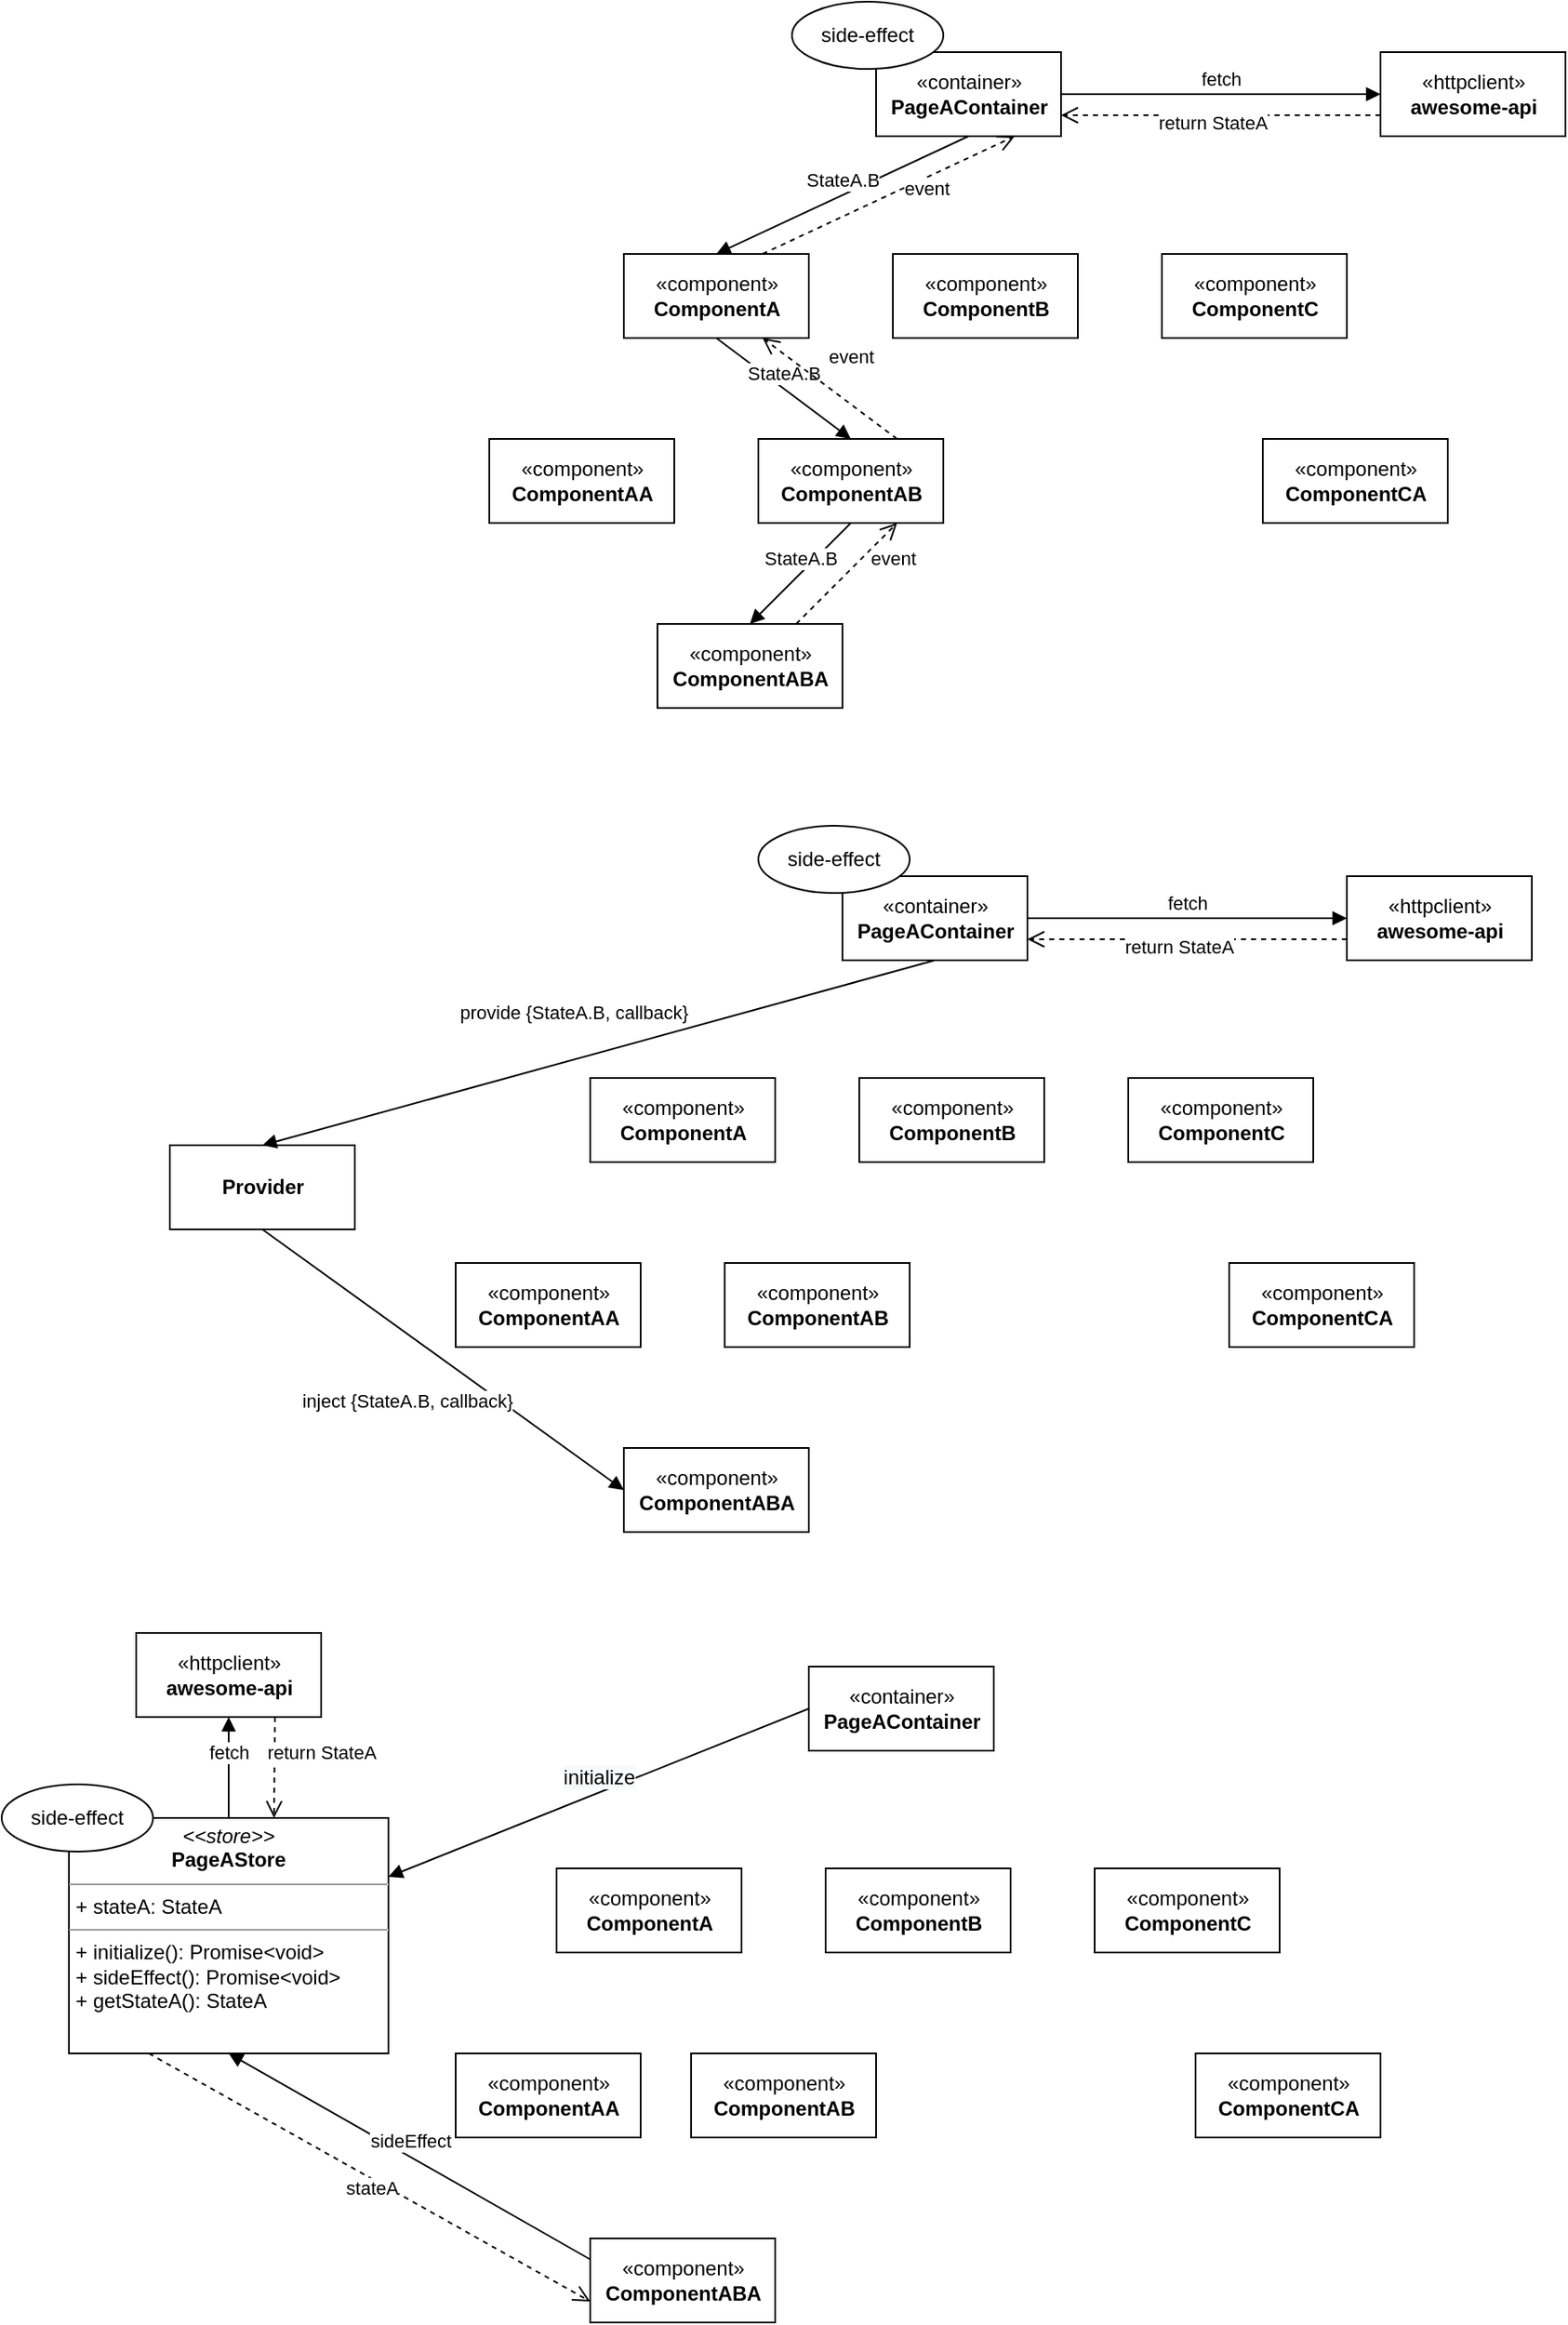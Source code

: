 <mxfile version="15.9.6" type="github">
  <diagram id="x_Y-9gBi52aDw3432fud" name="Page-1">
    <mxGraphModel dx="1648" dy="1040" grid="1" gridSize="10" guides="1" tooltips="1" connect="1" arrows="1" fold="1" page="1" pageScale="1" pageWidth="827" pageHeight="1169" math="0" shadow="0">
      <root>
        <mxCell id="0" />
        <mxCell id="1" parent="0" />
        <mxCell id="G-ARzM8IF2WZVV8o6lQh-1" value="«container»&lt;br&gt;&lt;b&gt;PageAContainer&lt;/b&gt;" style="html=1;" vertex="1" parent="1">
          <mxGeometry x="360" y="500" width="110" height="50" as="geometry" />
        </mxCell>
        <mxCell id="G-ARzM8IF2WZVV8o6lQh-2" value="«component»&lt;br&gt;&lt;b&gt;ComponentA&lt;/b&gt;" style="html=1;" vertex="1" parent="1">
          <mxGeometry x="210" y="620" width="110" height="50" as="geometry" />
        </mxCell>
        <mxCell id="G-ARzM8IF2WZVV8o6lQh-3" value="«component»&lt;br&gt;&lt;b&gt;ComponentB&lt;/b&gt;" style="html=1;" vertex="1" parent="1">
          <mxGeometry x="370" y="620" width="110" height="50" as="geometry" />
        </mxCell>
        <mxCell id="G-ARzM8IF2WZVV8o6lQh-4" value="«component»&lt;br&gt;&lt;b&gt;ComponentC&lt;/b&gt;" style="html=1;" vertex="1" parent="1">
          <mxGeometry x="530" y="620" width="110" height="50" as="geometry" />
        </mxCell>
        <mxCell id="G-ARzM8IF2WZVV8o6lQh-6" value="«component»&lt;br&gt;&lt;b&gt;ComponentAA&lt;/b&gt;" style="html=1;" vertex="1" parent="1">
          <mxGeometry x="130" y="730" width="110" height="50" as="geometry" />
        </mxCell>
        <mxCell id="G-ARzM8IF2WZVV8o6lQh-7" value="«component»&lt;br&gt;&lt;b&gt;ComponentAB&lt;/b&gt;" style="html=1;" vertex="1" parent="1">
          <mxGeometry x="290" y="730" width="110" height="50" as="geometry" />
        </mxCell>
        <mxCell id="G-ARzM8IF2WZVV8o6lQh-8" value="«component»&lt;br&gt;&lt;b&gt;ComponentABA&lt;/b&gt;" style="html=1;" vertex="1" parent="1">
          <mxGeometry x="230" y="840" width="110" height="50" as="geometry" />
        </mxCell>
        <mxCell id="G-ARzM8IF2WZVV8o6lQh-9" value="«component»&lt;br&gt;&lt;b&gt;ComponentCA&lt;/b&gt;" style="html=1;" vertex="1" parent="1">
          <mxGeometry x="590" y="730" width="110" height="50" as="geometry" />
        </mxCell>
        <mxCell id="G-ARzM8IF2WZVV8o6lQh-10" value="«httpclient»&lt;br&gt;&lt;b&gt;awesome-api&lt;/b&gt;" style="html=1;" vertex="1" parent="1">
          <mxGeometry x="660" y="500" width="110" height="50" as="geometry" />
        </mxCell>
        <mxCell id="G-ARzM8IF2WZVV8o6lQh-11" value="fetch" style="html=1;verticalAlign=bottom;endArrow=block;rounded=0;entryX=0;entryY=0.5;entryDx=0;entryDy=0;exitX=1;exitY=0.5;exitDx=0;exitDy=0;" edge="1" parent="1" source="G-ARzM8IF2WZVV8o6lQh-1" target="G-ARzM8IF2WZVV8o6lQh-10">
          <mxGeometry width="80" relative="1" as="geometry">
            <mxPoint x="340" y="770" as="sourcePoint" />
            <mxPoint x="420" y="770" as="targetPoint" />
          </mxGeometry>
        </mxCell>
        <mxCell id="G-ARzM8IF2WZVV8o6lQh-12" value="return StateA" style="html=1;verticalAlign=bottom;endArrow=open;dashed=1;endSize=8;rounded=0;exitX=0;exitY=0.75;exitDx=0;exitDy=0;entryX=1;entryY=0.75;entryDx=0;entryDy=0;" edge="1" parent="1" source="G-ARzM8IF2WZVV8o6lQh-10" target="G-ARzM8IF2WZVV8o6lQh-1">
          <mxGeometry x="0.053" y="13" relative="1" as="geometry">
            <mxPoint x="420" y="770" as="sourcePoint" />
            <mxPoint x="340" y="770" as="targetPoint" />
            <mxPoint as="offset" />
          </mxGeometry>
        </mxCell>
        <mxCell id="G-ARzM8IF2WZVV8o6lQh-27" value="side-effect" style="ellipse;whiteSpace=wrap;html=1;" vertex="1" parent="1">
          <mxGeometry x="310" y="470" width="90" height="40" as="geometry" />
        </mxCell>
        <mxCell id="G-ARzM8IF2WZVV8o6lQh-54" value="StateA.B" style="html=1;verticalAlign=bottom;endArrow=block;rounded=0;exitX=0.5;exitY=1;exitDx=0;exitDy=0;entryX=0.5;entryY=0;entryDx=0;entryDy=0;" edge="1" parent="1" source="G-ARzM8IF2WZVV8o6lQh-1" target="G-ARzM8IF2WZVV8o6lQh-2">
          <mxGeometry width="80" relative="1" as="geometry">
            <mxPoint x="290" y="700" as="sourcePoint" />
            <mxPoint x="370" y="700" as="targetPoint" />
          </mxGeometry>
        </mxCell>
        <mxCell id="G-ARzM8IF2WZVV8o6lQh-55" value="StateA.B" style="html=1;verticalAlign=bottom;endArrow=block;rounded=0;exitX=0.5;exitY=1;exitDx=0;exitDy=0;entryX=0.5;entryY=0;entryDx=0;entryDy=0;" edge="1" parent="1" source="G-ARzM8IF2WZVV8o6lQh-2" target="G-ARzM8IF2WZVV8o6lQh-7">
          <mxGeometry width="80" relative="1" as="geometry">
            <mxPoint x="425" y="560" as="sourcePoint" />
            <mxPoint x="275" y="630" as="targetPoint" />
          </mxGeometry>
        </mxCell>
        <mxCell id="G-ARzM8IF2WZVV8o6lQh-56" value="StateA.B" style="html=1;verticalAlign=bottom;endArrow=block;rounded=0;exitX=0.5;exitY=1;exitDx=0;exitDy=0;entryX=0.5;entryY=0;entryDx=0;entryDy=0;" edge="1" parent="1" source="G-ARzM8IF2WZVV8o6lQh-7" target="G-ARzM8IF2WZVV8o6lQh-8">
          <mxGeometry width="80" relative="1" as="geometry">
            <mxPoint x="435" y="570" as="sourcePoint" />
            <mxPoint x="285" y="640" as="targetPoint" />
          </mxGeometry>
        </mxCell>
        <mxCell id="G-ARzM8IF2WZVV8o6lQh-57" value="event" style="html=1;verticalAlign=bottom;endArrow=open;dashed=1;endSize=8;rounded=0;exitX=0.75;exitY=0;exitDx=0;exitDy=0;entryX=0.75;entryY=1;entryDx=0;entryDy=0;" edge="1" parent="1" source="G-ARzM8IF2WZVV8o6lQh-8" target="G-ARzM8IF2WZVV8o6lQh-7">
          <mxGeometry x="0.458" y="-19" relative="1" as="geometry">
            <mxPoint x="380" y="700" as="sourcePoint" />
            <mxPoint x="300" y="700" as="targetPoint" />
            <mxPoint as="offset" />
          </mxGeometry>
        </mxCell>
        <mxCell id="G-ARzM8IF2WZVV8o6lQh-58" value="event" style="html=1;verticalAlign=bottom;endArrow=open;dashed=1;endSize=8;rounded=0;exitX=0.75;exitY=0;exitDx=0;exitDy=0;entryX=0.75;entryY=1;entryDx=0;entryDy=0;" edge="1" parent="1" source="G-ARzM8IF2WZVV8o6lQh-7" target="G-ARzM8IF2WZVV8o6lQh-2">
          <mxGeometry x="-0.08" y="-15" relative="1" as="geometry">
            <mxPoint x="322.5" y="850" as="sourcePoint" />
            <mxPoint x="382.5" y="790" as="targetPoint" />
            <mxPoint as="offset" />
          </mxGeometry>
        </mxCell>
        <mxCell id="G-ARzM8IF2WZVV8o6lQh-59" value="event" style="html=1;verticalAlign=bottom;endArrow=open;dashed=1;endSize=8;rounded=0;exitX=0.75;exitY=0;exitDx=0;exitDy=0;entryX=0.75;entryY=1;entryDx=0;entryDy=0;" edge="1" parent="1" source="G-ARzM8IF2WZVV8o6lQh-2" target="G-ARzM8IF2WZVV8o6lQh-1">
          <mxGeometry x="0.221" y="-14" relative="1" as="geometry">
            <mxPoint x="332.5" y="860" as="sourcePoint" />
            <mxPoint x="392.5" y="800" as="targetPoint" />
            <mxPoint as="offset" />
          </mxGeometry>
        </mxCell>
        <mxCell id="G-ARzM8IF2WZVV8o6lQh-60" value="«container»&lt;br&gt;&lt;b&gt;PageAContainer&lt;/b&gt;" style="html=1;" vertex="1" parent="1">
          <mxGeometry x="340" y="990" width="110" height="50" as="geometry" />
        </mxCell>
        <mxCell id="G-ARzM8IF2WZVV8o6lQh-61" value="«component»&lt;br&gt;&lt;b&gt;ComponentA&lt;/b&gt;" style="html=1;" vertex="1" parent="1">
          <mxGeometry x="190" y="1110" width="110" height="50" as="geometry" />
        </mxCell>
        <mxCell id="G-ARzM8IF2WZVV8o6lQh-62" value="«component»&lt;br&gt;&lt;b&gt;ComponentB&lt;/b&gt;" style="html=1;" vertex="1" parent="1">
          <mxGeometry x="350" y="1110" width="110" height="50" as="geometry" />
        </mxCell>
        <mxCell id="G-ARzM8IF2WZVV8o6lQh-63" value="«component»&lt;br&gt;&lt;b&gt;ComponentC&lt;/b&gt;" style="html=1;" vertex="1" parent="1">
          <mxGeometry x="510" y="1110" width="110" height="50" as="geometry" />
        </mxCell>
        <mxCell id="G-ARzM8IF2WZVV8o6lQh-64" value="«component»&lt;br&gt;&lt;b&gt;ComponentAA&lt;/b&gt;" style="html=1;" vertex="1" parent="1">
          <mxGeometry x="110" y="1220" width="110" height="50" as="geometry" />
        </mxCell>
        <mxCell id="G-ARzM8IF2WZVV8o6lQh-65" value="«component»&lt;br&gt;&lt;b&gt;ComponentAB&lt;/b&gt;" style="html=1;" vertex="1" parent="1">
          <mxGeometry x="270" y="1220" width="110" height="50" as="geometry" />
        </mxCell>
        <mxCell id="G-ARzM8IF2WZVV8o6lQh-66" value="«component»&lt;br&gt;&lt;b&gt;ComponentABA&lt;/b&gt;" style="html=1;" vertex="1" parent="1">
          <mxGeometry x="210" y="1330" width="110" height="50" as="geometry" />
        </mxCell>
        <mxCell id="G-ARzM8IF2WZVV8o6lQh-67" value="«component»&lt;br&gt;&lt;b&gt;ComponentCA&lt;/b&gt;" style="html=1;" vertex="1" parent="1">
          <mxGeometry x="570" y="1220" width="110" height="50" as="geometry" />
        </mxCell>
        <mxCell id="G-ARzM8IF2WZVV8o6lQh-68" value="«httpclient»&lt;br&gt;&lt;b&gt;awesome-api&lt;/b&gt;" style="html=1;" vertex="1" parent="1">
          <mxGeometry x="640" y="990" width="110" height="50" as="geometry" />
        </mxCell>
        <mxCell id="G-ARzM8IF2WZVV8o6lQh-69" value="fetch" style="html=1;verticalAlign=bottom;endArrow=block;rounded=0;entryX=0;entryY=0.5;entryDx=0;entryDy=0;exitX=1;exitY=0.5;exitDx=0;exitDy=0;" edge="1" parent="1" source="G-ARzM8IF2WZVV8o6lQh-60" target="G-ARzM8IF2WZVV8o6lQh-68">
          <mxGeometry width="80" relative="1" as="geometry">
            <mxPoint x="320" y="1260" as="sourcePoint" />
            <mxPoint x="400" y="1260" as="targetPoint" />
          </mxGeometry>
        </mxCell>
        <mxCell id="G-ARzM8IF2WZVV8o6lQh-70" value="return StateA" style="html=1;verticalAlign=bottom;endArrow=open;dashed=1;endSize=8;rounded=0;exitX=0;exitY=0.75;exitDx=0;exitDy=0;entryX=1;entryY=0.75;entryDx=0;entryDy=0;" edge="1" parent="1" source="G-ARzM8IF2WZVV8o6lQh-68" target="G-ARzM8IF2WZVV8o6lQh-60">
          <mxGeometry x="0.053" y="13" relative="1" as="geometry">
            <mxPoint x="400" y="1260" as="sourcePoint" />
            <mxPoint x="320" y="1260" as="targetPoint" />
            <mxPoint as="offset" />
          </mxGeometry>
        </mxCell>
        <mxCell id="G-ARzM8IF2WZVV8o6lQh-71" value="side-effect" style="ellipse;whiteSpace=wrap;html=1;" vertex="1" parent="1">
          <mxGeometry x="290" y="960" width="90" height="40" as="geometry" />
        </mxCell>
        <mxCell id="G-ARzM8IF2WZVV8o6lQh-79" value="&lt;b&gt;Provider&lt;/b&gt;" style="html=1;" vertex="1" parent="1">
          <mxGeometry x="-60" y="1150" width="110" height="50" as="geometry" />
        </mxCell>
        <mxCell id="G-ARzM8IF2WZVV8o6lQh-80" value="provide {StateA.B, callback}" style="html=1;verticalAlign=bottom;endArrow=block;rounded=0;exitX=0.5;exitY=1;exitDx=0;exitDy=0;entryX=0.5;entryY=0;entryDx=0;entryDy=0;" edge="1" parent="1" source="G-ARzM8IF2WZVV8o6lQh-60" target="G-ARzM8IF2WZVV8o6lQh-79">
          <mxGeometry x="0.051" y="-18" width="80" relative="1" as="geometry">
            <mxPoint x="300" y="1110" as="sourcePoint" />
            <mxPoint x="380" y="1110" as="targetPoint" />
            <mxPoint as="offset" />
          </mxGeometry>
        </mxCell>
        <mxCell id="G-ARzM8IF2WZVV8o6lQh-82" value="inject {StateA.B, callback}" style="html=1;verticalAlign=bottom;endArrow=block;rounded=0;entryX=0;entryY=0.5;entryDx=0;entryDy=0;exitX=0.5;exitY=1;exitDx=0;exitDy=0;" edge="1" parent="1" source="G-ARzM8IF2WZVV8o6lQh-79" target="G-ARzM8IF2WZVV8o6lQh-66">
          <mxGeometry x="0.006" y="-40" width="80" relative="1" as="geometry">
            <mxPoint x="300" y="1140" as="sourcePoint" />
            <mxPoint x="380" y="1140" as="targetPoint" />
            <mxPoint x="1" as="offset" />
          </mxGeometry>
        </mxCell>
        <mxCell id="G-ARzM8IF2WZVV8o6lQh-84" value="«container»&lt;br&gt;&lt;b&gt;PageAContainer&lt;/b&gt;" style="html=1;" vertex="1" parent="1">
          <mxGeometry x="320" y="1460" width="110" height="50" as="geometry" />
        </mxCell>
        <mxCell id="G-ARzM8IF2WZVV8o6lQh-85" value="«component»&lt;br&gt;&lt;b&gt;ComponentA&lt;/b&gt;" style="html=1;" vertex="1" parent="1">
          <mxGeometry x="170" y="1580" width="110" height="50" as="geometry" />
        </mxCell>
        <mxCell id="G-ARzM8IF2WZVV8o6lQh-86" value="«component»&lt;br&gt;&lt;b&gt;ComponentB&lt;/b&gt;" style="html=1;" vertex="1" parent="1">
          <mxGeometry x="330" y="1580" width="110" height="50" as="geometry" />
        </mxCell>
        <mxCell id="G-ARzM8IF2WZVV8o6lQh-87" value="«component»&lt;br&gt;&lt;b&gt;ComponentC&lt;/b&gt;" style="html=1;" vertex="1" parent="1">
          <mxGeometry x="490" y="1580" width="110" height="50" as="geometry" />
        </mxCell>
        <mxCell id="G-ARzM8IF2WZVV8o6lQh-88" value="«component»&lt;br&gt;&lt;b&gt;ComponentAA&lt;/b&gt;" style="html=1;" vertex="1" parent="1">
          <mxGeometry x="110" y="1690" width="110" height="50" as="geometry" />
        </mxCell>
        <mxCell id="G-ARzM8IF2WZVV8o6lQh-89" value="«component»&lt;br&gt;&lt;b&gt;ComponentAB&lt;/b&gt;" style="html=1;" vertex="1" parent="1">
          <mxGeometry x="250" y="1690" width="110" height="50" as="geometry" />
        </mxCell>
        <mxCell id="G-ARzM8IF2WZVV8o6lQh-90" value="«component»&lt;br&gt;&lt;b&gt;ComponentABA&lt;/b&gt;" style="html=1;" vertex="1" parent="1">
          <mxGeometry x="190" y="1800" width="110" height="50" as="geometry" />
        </mxCell>
        <mxCell id="G-ARzM8IF2WZVV8o6lQh-91" value="«component»&lt;br&gt;&lt;b&gt;ComponentCA&lt;/b&gt;" style="html=1;" vertex="1" parent="1">
          <mxGeometry x="550" y="1690" width="110" height="50" as="geometry" />
        </mxCell>
        <mxCell id="G-ARzM8IF2WZVV8o6lQh-92" value="«httpclient»&lt;br&gt;&lt;b&gt;awesome-api&lt;/b&gt;" style="html=1;" vertex="1" parent="1">
          <mxGeometry x="-80" y="1440" width="110" height="50" as="geometry" />
        </mxCell>
        <mxCell id="G-ARzM8IF2WZVV8o6lQh-93" value="fetch" style="html=1;verticalAlign=bottom;endArrow=block;rounded=0;entryX=0.5;entryY=1;entryDx=0;entryDy=0;exitX=0.5;exitY=0;exitDx=0;exitDy=0;" edge="1" parent="1" source="G-ARzM8IF2WZVV8o6lQh-99" target="G-ARzM8IF2WZVV8o6lQh-92">
          <mxGeometry width="80" relative="1" as="geometry">
            <mxPoint x="-270" y="1465" as="sourcePoint" />
            <mxPoint x="-320" y="1710" as="targetPoint" />
          </mxGeometry>
        </mxCell>
        <mxCell id="G-ARzM8IF2WZVV8o6lQh-94" value="return StateA" style="html=1;verticalAlign=bottom;endArrow=open;dashed=1;endSize=8;rounded=0;exitX=0.75;exitY=1;exitDx=0;exitDy=0;entryX=0.642;entryY=0;entryDx=0;entryDy=0;entryPerimeter=0;" edge="1" parent="1" source="G-ARzM8IF2WZVV8o6lQh-92" target="G-ARzM8IF2WZVV8o6lQh-99">
          <mxGeometry x="-0.008" y="28" relative="1" as="geometry">
            <mxPoint x="-320" y="1710" as="sourcePoint" />
            <mxPoint x="-270" y="1477.5" as="targetPoint" />
            <mxPoint as="offset" />
          </mxGeometry>
        </mxCell>
        <mxCell id="G-ARzM8IF2WZVV8o6lQh-99" value="&lt;p style=&quot;margin: 0px ; margin-top: 4px ; text-align: center&quot;&gt;&lt;i&gt;&amp;lt;&amp;lt;store&amp;gt;&amp;gt;&lt;/i&gt;&lt;br&gt;&lt;b&gt;PageAStore&lt;/b&gt;&lt;/p&gt;&lt;hr size=&quot;1&quot;&gt;&lt;p style=&quot;margin: 0px ; margin-left: 4px&quot;&gt;+ stateA: StateA&lt;br&gt;&lt;/p&gt;&lt;hr size=&quot;1&quot;&gt;&lt;p style=&quot;margin: 0px ; margin-left: 4px&quot;&gt;+ initialize(): Promise&amp;lt;void&amp;gt;&lt;br&gt;+ sideEffect(): Promise&amp;lt;void&amp;gt;&lt;/p&gt;&lt;p style=&quot;margin: 0px ; margin-left: 4px&quot;&gt;+ getStateA(): StateA&lt;/p&gt;" style="verticalAlign=top;align=left;overflow=fill;fontSize=12;fontFamily=Helvetica;html=1;" vertex="1" parent="1">
          <mxGeometry x="-120" y="1550" width="190" height="140" as="geometry" />
        </mxCell>
        <mxCell id="G-ARzM8IF2WZVV8o6lQh-95" value="side-effect" style="ellipse;whiteSpace=wrap;html=1;" vertex="1" parent="1">
          <mxGeometry x="-160" y="1530" width="90" height="40" as="geometry" />
        </mxCell>
        <mxCell id="G-ARzM8IF2WZVV8o6lQh-100" value="&lt;span style=&quot;font-size: 12px ; text-align: left ; background-color: rgb(248 , 249 , 250)&quot;&gt;initialize&lt;/span&gt;" style="html=1;verticalAlign=bottom;endArrow=block;rounded=0;exitX=0;exitY=0.5;exitDx=0;exitDy=0;entryX=1;entryY=0.25;entryDx=0;entryDy=0;" edge="1" parent="1" source="G-ARzM8IF2WZVV8o6lQh-84" target="G-ARzM8IF2WZVV8o6lQh-99">
          <mxGeometry width="80" relative="1" as="geometry">
            <mxPoint x="30" y="1690" as="sourcePoint" />
            <mxPoint x="110" y="1690" as="targetPoint" />
          </mxGeometry>
        </mxCell>
        <mxCell id="G-ARzM8IF2WZVV8o6lQh-103" value="stateA" style="html=1;verticalAlign=bottom;endArrow=open;dashed=1;endSize=8;rounded=0;exitX=0.25;exitY=1;exitDx=0;exitDy=0;entryX=0;entryY=0.75;entryDx=0;entryDy=0;" edge="1" parent="1" source="G-ARzM8IF2WZVV8o6lQh-99" target="G-ARzM8IF2WZVV8o6lQh-90">
          <mxGeometry x="0.06" y="-14" relative="1" as="geometry">
            <mxPoint x="10" y="1770" as="sourcePoint" />
            <mxPoint x="-70" y="1770" as="targetPoint" />
            <mxPoint y="-1" as="offset" />
          </mxGeometry>
        </mxCell>
        <mxCell id="G-ARzM8IF2WZVV8o6lQh-104" value="sideEffect" style="html=1;verticalAlign=bottom;endArrow=block;rounded=0;entryX=0.5;entryY=1;entryDx=0;entryDy=0;exitX=0;exitY=0.25;exitDx=0;exitDy=0;" edge="1" parent="1" source="G-ARzM8IF2WZVV8o6lQh-90" target="G-ARzM8IF2WZVV8o6lQh-99">
          <mxGeometry width="80" relative="1" as="geometry">
            <mxPoint x="-70" y="1770" as="sourcePoint" />
            <mxPoint x="10" y="1770" as="targetPoint" />
          </mxGeometry>
        </mxCell>
      </root>
    </mxGraphModel>
  </diagram>
</mxfile>

